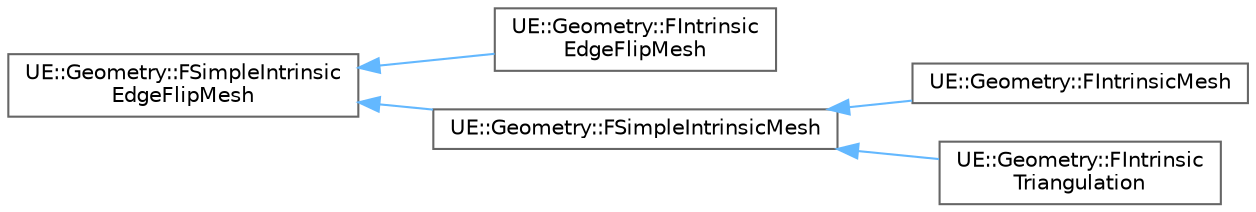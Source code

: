 digraph "Graphical Class Hierarchy"
{
 // INTERACTIVE_SVG=YES
 // LATEX_PDF_SIZE
  bgcolor="transparent";
  edge [fontname=Helvetica,fontsize=10,labelfontname=Helvetica,labelfontsize=10];
  node [fontname=Helvetica,fontsize=10,shape=box,height=0.2,width=0.4];
  rankdir="LR";
  Node0 [id="Node000000",label="UE::Geometry::FSimpleIntrinsic\lEdgeFlipMesh",height=0.2,width=0.4,color="grey40", fillcolor="white", style="filled",URL="$db/d76/classUE_1_1Geometry_1_1FSimpleIntrinsicEdgeFlipMesh.html",tooltip="Intrinsic Meshes:"];
  Node0 -> Node1 [id="edge9233_Node000000_Node000001",dir="back",color="steelblue1",style="solid",tooltip=" "];
  Node1 [id="Node000001",label="UE::Geometry::FIntrinsic\lEdgeFlipMesh",height=0.2,width=0.4,color="grey40", fillcolor="white", style="filled",URL="$d2/d81/classUE_1_1Geometry_1_1FIntrinsicEdgeFlipMesh.html",tooltip="FIntrinsicEdgeFlipMesh augments the base class FSimpleIntrinsicEdgeFlipMesh with the addition of a 'n..."];
  Node0 -> Node2 [id="edge9234_Node000000_Node000002",dir="back",color="steelblue1",style="solid",tooltip=" "];
  Node2 [id="Node000002",label="UE::Geometry::FSimpleIntrinsicMesh",height=0.2,width=0.4,color="grey40", fillcolor="white", style="filled",URL="$d4/d51/classUE_1_1Geometry_1_1FSimpleIntrinsicMesh.html",tooltip="FSimpleIntrinsicMesh extends FSimpleIntrinsicEdgeFlipMesh to support edge splits and triangle pokes i..."];
  Node2 -> Node3 [id="edge9235_Node000002_Node000003",dir="back",color="steelblue1",style="solid",tooltip=" "];
  Node3 [id="Node000003",label="UE::Geometry::FIntrinsicMesh",height=0.2,width=0.4,color="grey40", fillcolor="white", style="filled",URL="$dd/d92/classUE_1_1Geometry_1_1FIntrinsicMesh.html",tooltip="FIntrinsicMesh extends the FSimpleIntrinsicMesh with the addition of a 'normal coordinate' based corr..."];
  Node2 -> Node4 [id="edge9236_Node000002_Node000004",dir="back",color="steelblue1",style="solid",tooltip=" "];
  Node4 [id="Node000004",label="UE::Geometry::FIntrinsic\lTriangulation",height=0.2,width=0.4,color="grey40", fillcolor="white", style="filled",URL="$dd/d7f/classUE_1_1Geometry_1_1FIntrinsicTriangulation.html",tooltip="Class that manages the intrinsic triangulation of a given FDynamicMesh."];
}
